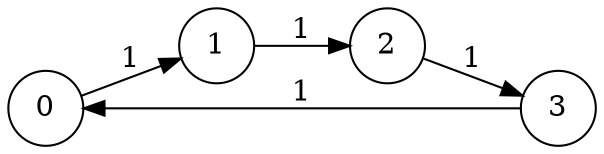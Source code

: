 digraph text {
	rankdir=LR size="8,5"
	node [shape=circle]
	0 -> 1 [label=1]
	1 -> 2 [label=1]
	2 -> 3 [label=1]
	3 -> 0 [label=1]
}
